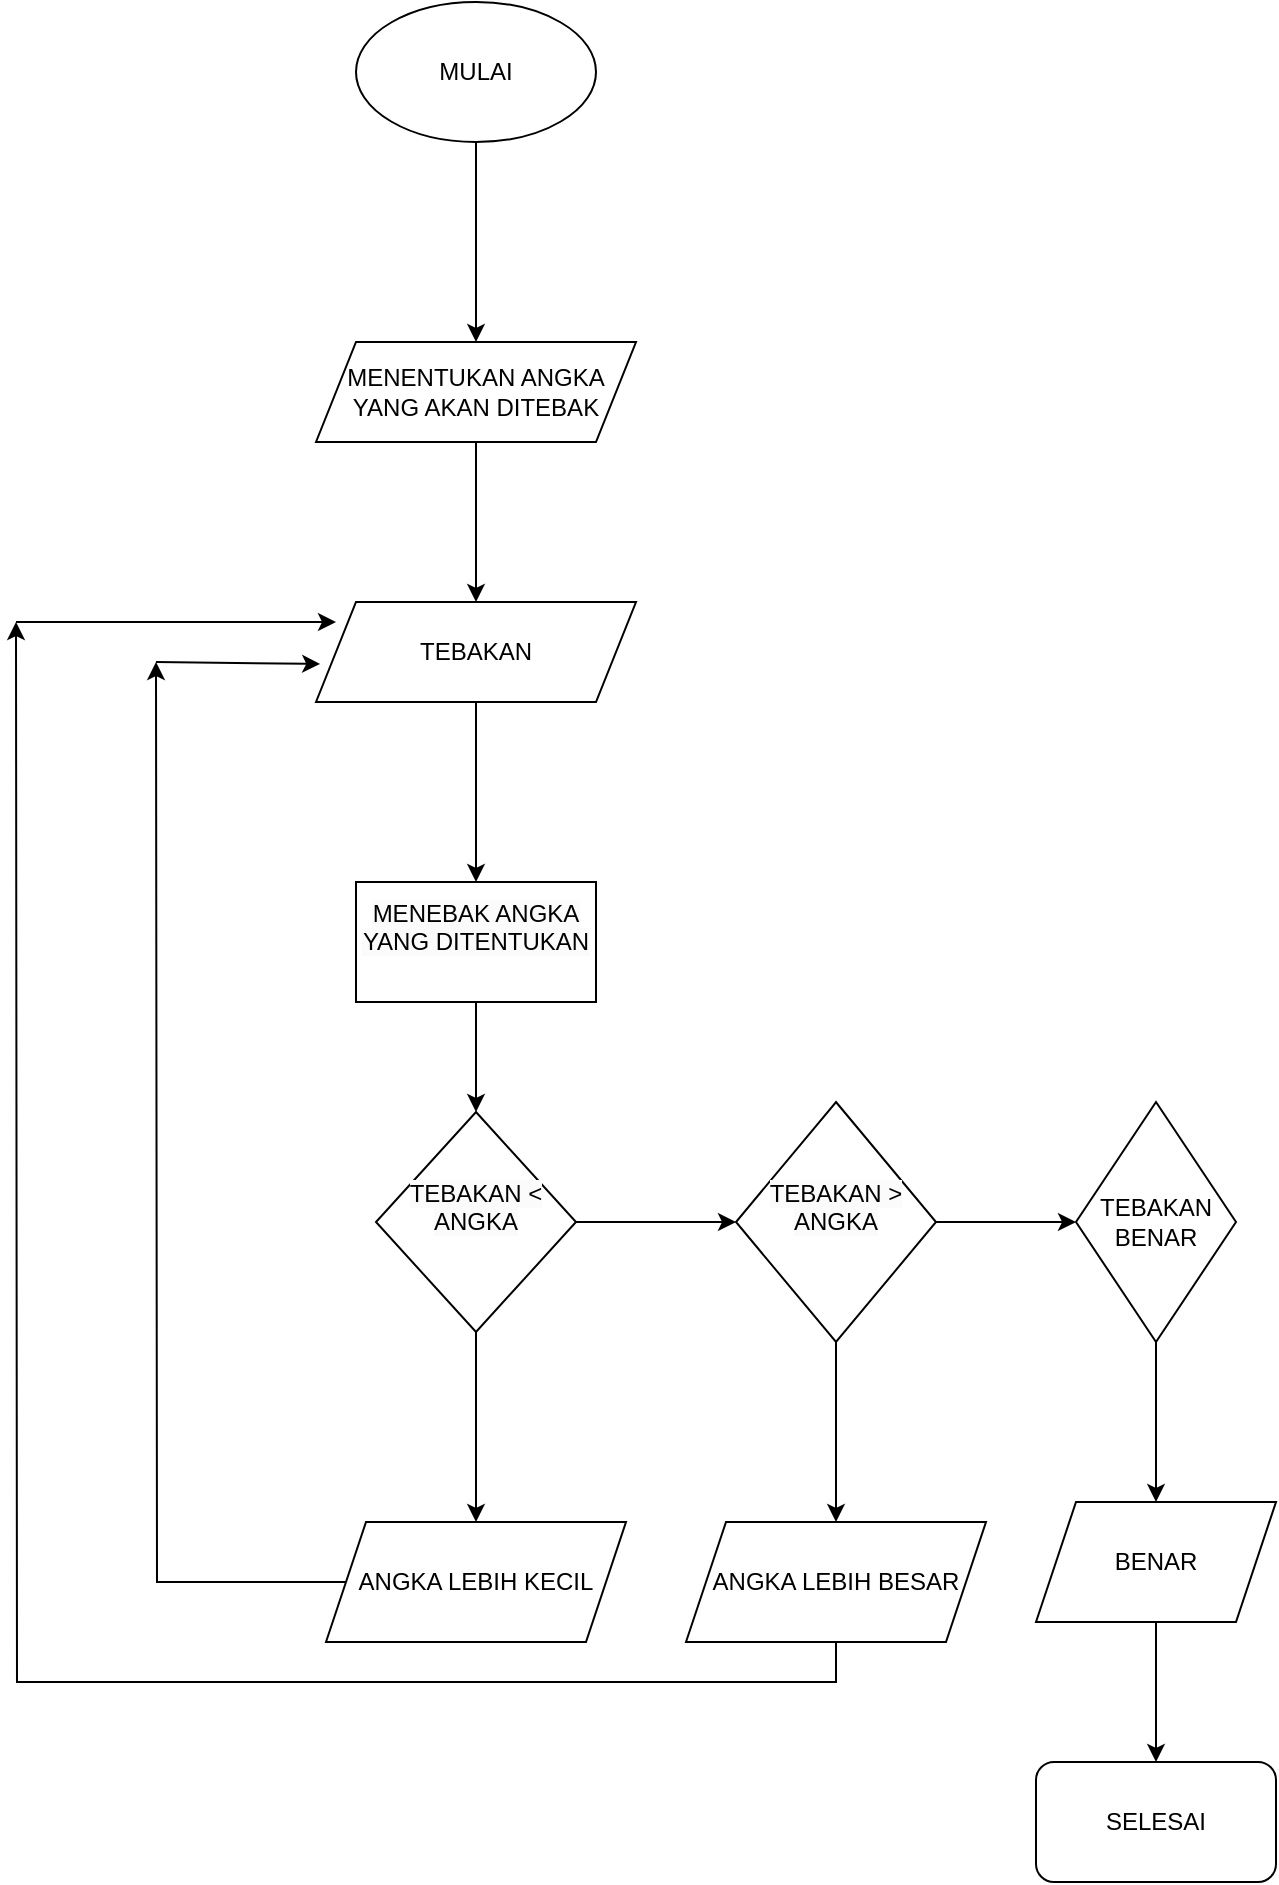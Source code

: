 <mxfile version="22.0.2" type="github">
  <diagram name="Halaman-1" id="idUrGN6LsFJNRz62nvEc">
    <mxGraphModel dx="880" dy="2808" grid="1" gridSize="10" guides="1" tooltips="1" connect="1" arrows="1" fold="1" page="1" pageScale="1" pageWidth="827" pageHeight="1169" math="0" shadow="0">
      <root>
        <mxCell id="0" />
        <mxCell id="1" parent="0" />
        <mxCell id="OnpOE8iWYeMyYhNoiAKS-3" value="" style="edgeStyle=orthogonalEdgeStyle;rounded=0;orthogonalLoop=1;jettySize=auto;html=1;" parent="1" source="OnpOE8iWYeMyYhNoiAKS-1" target="OnpOE8iWYeMyYhNoiAKS-2" edge="1">
          <mxGeometry relative="1" as="geometry" />
        </mxCell>
        <mxCell id="OnpOE8iWYeMyYhNoiAKS-1" value="MULAI" style="ellipse;whiteSpace=wrap;html=1;" parent="1" vertex="1">
          <mxGeometry x="370" y="-1610" width="120" height="70" as="geometry" />
        </mxCell>
        <mxCell id="OnpOE8iWYeMyYhNoiAKS-36" value="" style="edgeStyle=orthogonalEdgeStyle;rounded=0;orthogonalLoop=1;jettySize=auto;html=1;" parent="1" source="OnpOE8iWYeMyYhNoiAKS-2" target="OnpOE8iWYeMyYhNoiAKS-35" edge="1">
          <mxGeometry relative="1" as="geometry" />
        </mxCell>
        <mxCell id="OnpOE8iWYeMyYhNoiAKS-2" value="MENENTUKAN ANGKA YANG AKAN DITEBAK" style="shape=parallelogram;perimeter=parallelogramPerimeter;whiteSpace=wrap;html=1;fixedSize=1;" parent="1" vertex="1">
          <mxGeometry x="350" y="-1440" width="160" height="50" as="geometry" />
        </mxCell>
        <mxCell id="OnpOE8iWYeMyYhNoiAKS-15" value="" style="edgeStyle=orthogonalEdgeStyle;rounded=0;orthogonalLoop=1;jettySize=auto;html=1;" parent="1" source="OnpOE8iWYeMyYhNoiAKS-12" target="OnpOE8iWYeMyYhNoiAKS-14" edge="1">
          <mxGeometry relative="1" as="geometry" />
        </mxCell>
        <mxCell id="OnpOE8iWYeMyYhNoiAKS-32" value="" style="edgeStyle=orthogonalEdgeStyle;rounded=0;orthogonalLoop=1;jettySize=auto;html=1;" parent="1" source="OnpOE8iWYeMyYhNoiAKS-12" target="OnpOE8iWYeMyYhNoiAKS-31" edge="1">
          <mxGeometry relative="1" as="geometry" />
        </mxCell>
        <mxCell id="OnpOE8iWYeMyYhNoiAKS-12" value="&#xa;&lt;span style=&quot;color: rgb(0, 0, 0); font-family: Helvetica; font-size: 12px; font-style: normal; font-variant-ligatures: normal; font-variant-caps: normal; font-weight: 400; letter-spacing: normal; orphans: 2; text-align: center; text-indent: 0px; text-transform: none; widows: 2; word-spacing: 0px; -webkit-text-stroke-width: 0px; background-color: rgb(251, 251, 251); text-decoration-thickness: initial; text-decoration-style: initial; text-decoration-color: initial; float: none; display: inline !important;&quot;&gt;TEBAKAN &amp;lt; ANGKA&lt;/span&gt;&#xa;&#xa;" style="rhombus;whiteSpace=wrap;html=1;" parent="1" vertex="1">
          <mxGeometry x="380" y="-1055" width="100" height="110" as="geometry" />
        </mxCell>
        <mxCell id="OnpOE8iWYeMyYhNoiAKS-18" value="" style="edgeStyle=orthogonalEdgeStyle;rounded=0;orthogonalLoop=1;jettySize=auto;html=1;" parent="1" source="OnpOE8iWYeMyYhNoiAKS-14" target="OnpOE8iWYeMyYhNoiAKS-16" edge="1">
          <mxGeometry relative="1" as="geometry" />
        </mxCell>
        <mxCell id="OnpOE8iWYeMyYhNoiAKS-22" value="" style="edgeStyle=orthogonalEdgeStyle;rounded=0;orthogonalLoop=1;jettySize=auto;html=1;" parent="1" source="OnpOE8iWYeMyYhNoiAKS-14" target="OnpOE8iWYeMyYhNoiAKS-21" edge="1">
          <mxGeometry relative="1" as="geometry" />
        </mxCell>
        <mxCell id="OnpOE8iWYeMyYhNoiAKS-14" value="&#xa;&lt;span style=&quot;color: rgb(0, 0, 0); font-family: Helvetica; font-size: 12px; font-style: normal; font-variant-ligatures: normal; font-variant-caps: normal; font-weight: 400; letter-spacing: normal; orphans: 2; text-align: center; text-indent: 0px; text-transform: none; widows: 2; word-spacing: 0px; -webkit-text-stroke-width: 0px; background-color: rgb(251, 251, 251); text-decoration-thickness: initial; text-decoration-style: initial; text-decoration-color: initial; float: none; display: inline !important;&quot;&gt;TEBAKAN &amp;gt; ANGKA&lt;/span&gt;&#xa;&#xa;" style="rhombus;whiteSpace=wrap;html=1;" parent="1" vertex="1">
          <mxGeometry x="560" y="-1060" width="100" height="120" as="geometry" />
        </mxCell>
        <mxCell id="OnpOE8iWYeMyYhNoiAKS-24" value="" style="edgeStyle=orthogonalEdgeStyle;rounded=0;orthogonalLoop=1;jettySize=auto;html=1;" parent="1" source="OnpOE8iWYeMyYhNoiAKS-16" target="OnpOE8iWYeMyYhNoiAKS-23" edge="1">
          <mxGeometry relative="1" as="geometry" />
        </mxCell>
        <mxCell id="OnpOE8iWYeMyYhNoiAKS-16" value="TEBAKAN BENAR" style="rhombus;whiteSpace=wrap;html=1;" parent="1" vertex="1">
          <mxGeometry x="730" y="-1060" width="80" height="120" as="geometry" />
        </mxCell>
        <mxCell id="OnpOE8iWYeMyYhNoiAKS-46" style="edgeStyle=orthogonalEdgeStyle;rounded=0;orthogonalLoop=1;jettySize=auto;html=1;exitX=0.5;exitY=1;exitDx=0;exitDy=0;" parent="1" source="OnpOE8iWYeMyYhNoiAKS-21" edge="1">
          <mxGeometry relative="1" as="geometry">
            <mxPoint x="200" y="-1300" as="targetPoint" />
          </mxGeometry>
        </mxCell>
        <mxCell id="OnpOE8iWYeMyYhNoiAKS-21" value="ANGKA LEBIH BESAR" style="shape=parallelogram;perimeter=parallelogramPerimeter;whiteSpace=wrap;html=1;fixedSize=1;" parent="1" vertex="1">
          <mxGeometry x="535" y="-850" width="150" height="60" as="geometry" />
        </mxCell>
        <mxCell id="OnpOE8iWYeMyYhNoiAKS-28" value="" style="edgeStyle=orthogonalEdgeStyle;rounded=0;orthogonalLoop=1;jettySize=auto;html=1;" parent="1" source="OnpOE8iWYeMyYhNoiAKS-23" target="OnpOE8iWYeMyYhNoiAKS-27" edge="1">
          <mxGeometry relative="1" as="geometry" />
        </mxCell>
        <mxCell id="OnpOE8iWYeMyYhNoiAKS-23" value="BENAR" style="shape=parallelogram;perimeter=parallelogramPerimeter;whiteSpace=wrap;html=1;fixedSize=1;" parent="1" vertex="1">
          <mxGeometry x="710" y="-860" width="120" height="60" as="geometry" />
        </mxCell>
        <mxCell id="OnpOE8iWYeMyYhNoiAKS-27" value="SELESAI" style="rounded=1;whiteSpace=wrap;html=1;" parent="1" vertex="1">
          <mxGeometry x="710" y="-730" width="120" height="60" as="geometry" />
        </mxCell>
        <mxCell id="OnpOE8iWYeMyYhNoiAKS-48" style="edgeStyle=orthogonalEdgeStyle;rounded=0;orthogonalLoop=1;jettySize=auto;html=1;exitX=0;exitY=0.5;exitDx=0;exitDy=0;" parent="1" source="OnpOE8iWYeMyYhNoiAKS-31" edge="1">
          <mxGeometry relative="1" as="geometry">
            <mxPoint x="270" y="-1280" as="targetPoint" />
          </mxGeometry>
        </mxCell>
        <mxCell id="OnpOE8iWYeMyYhNoiAKS-31" value="ANGKA LEBIH KECIL" style="shape=parallelogram;perimeter=parallelogramPerimeter;whiteSpace=wrap;html=1;fixedSize=1;" parent="1" vertex="1">
          <mxGeometry x="355" y="-850" width="150" height="60" as="geometry" />
        </mxCell>
        <mxCell id="OnpOE8iWYeMyYhNoiAKS-38" value="" style="edgeStyle=orthogonalEdgeStyle;rounded=0;orthogonalLoop=1;jettySize=auto;html=1;" parent="1" source="OnpOE8iWYeMyYhNoiAKS-33" target="OnpOE8iWYeMyYhNoiAKS-12" edge="1">
          <mxGeometry relative="1" as="geometry" />
        </mxCell>
        <mxCell id="OnpOE8iWYeMyYhNoiAKS-33" value="&#xa;&lt;span style=&quot;color: rgb(0, 0, 0); font-family: Helvetica; font-size: 12px; font-style: normal; font-variant-ligatures: normal; font-variant-caps: normal; font-weight: 400; letter-spacing: normal; orphans: 2; text-align: center; text-indent: 0px; text-transform: none; widows: 2; word-spacing: 0px; -webkit-text-stroke-width: 0px; background-color: rgb(251, 251, 251); text-decoration-thickness: initial; text-decoration-style: initial; text-decoration-color: initial; float: none; display: inline !important;&quot;&gt;MENEBAK ANGKA YANG DITENTUKAN&lt;/span&gt;&#xa;&#xa;" style="whiteSpace=wrap;html=1;" parent="1" vertex="1">
          <mxGeometry x="370" y="-1170" width="120" height="60" as="geometry" />
        </mxCell>
        <mxCell id="OnpOE8iWYeMyYhNoiAKS-37" value="" style="edgeStyle=orthogonalEdgeStyle;rounded=0;orthogonalLoop=1;jettySize=auto;html=1;" parent="1" source="OnpOE8iWYeMyYhNoiAKS-35" target="OnpOE8iWYeMyYhNoiAKS-33" edge="1">
          <mxGeometry relative="1" as="geometry" />
        </mxCell>
        <mxCell id="OnpOE8iWYeMyYhNoiAKS-35" value="TEBAKAN" style="shape=parallelogram;perimeter=parallelogramPerimeter;whiteSpace=wrap;html=1;fixedSize=1;" parent="1" vertex="1">
          <mxGeometry x="350" y="-1310" width="160" height="50" as="geometry" />
        </mxCell>
        <mxCell id="OnpOE8iWYeMyYhNoiAKS-47" value="" style="endArrow=classic;html=1;rounded=0;" parent="1" edge="1">
          <mxGeometry width="50" height="50" relative="1" as="geometry">
            <mxPoint x="200" y="-1300" as="sourcePoint" />
            <mxPoint x="360" y="-1300" as="targetPoint" />
          </mxGeometry>
        </mxCell>
        <mxCell id="OnpOE8iWYeMyYhNoiAKS-49" value="" style="endArrow=classic;html=1;rounded=0;entryX=0.013;entryY=0.62;entryDx=0;entryDy=0;entryPerimeter=0;" parent="1" target="OnpOE8iWYeMyYhNoiAKS-35" edge="1">
          <mxGeometry width="50" height="50" relative="1" as="geometry">
            <mxPoint x="270" y="-1280" as="sourcePoint" />
            <mxPoint x="460" y="-1200" as="targetPoint" />
          </mxGeometry>
        </mxCell>
      </root>
    </mxGraphModel>
  </diagram>
</mxfile>
